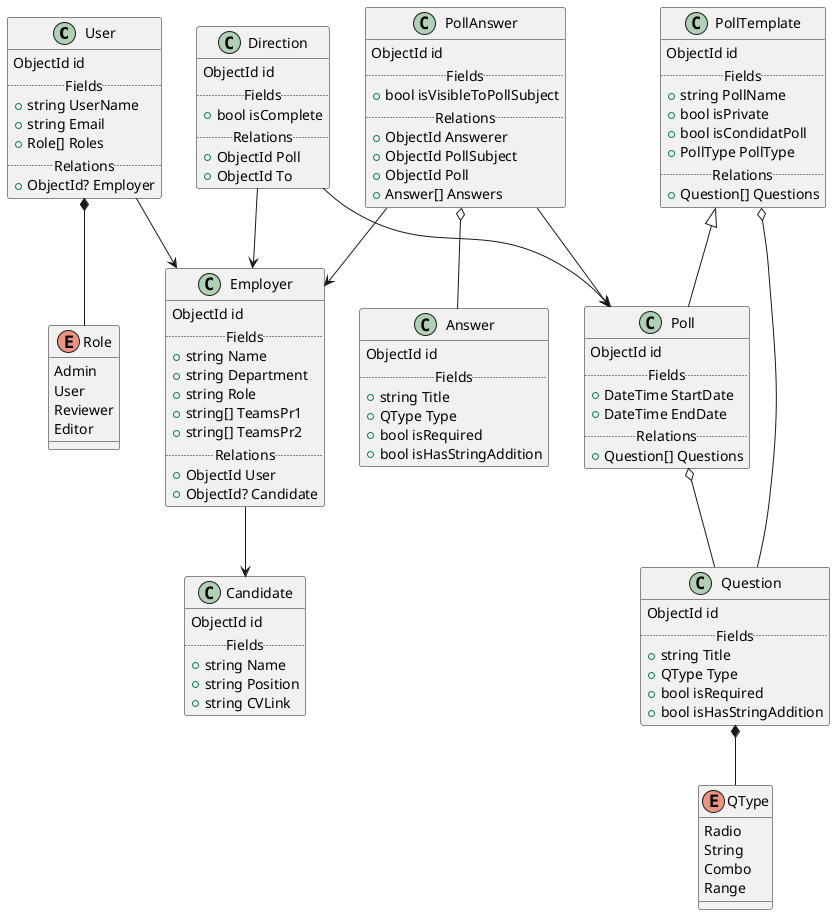 @startuml models

class User {
  ObjectId id
  .. Fields ..
  +string UserName
  +string Email
  +Role[] Roles
  .. Relations ..
  +ObjectId? Employer
}
User *-- Role
User --> Employer

class Employer {
  ObjectId id
  .. Fields ..
  +string Name
  +string Department
  +string Role
  +string[] TeamsPr1
  +string[] TeamsPr2
  .. Relations ..
  +ObjectId User
  +ObjectId? Candidate
}
Employer --> Candidate

class Candidate {
  ObjectId id
  .. Fields ..
  +string Name
  +string Position
  +string CVLink
}

class PollTemplate {
  ObjectId id
  .. Fields ..
  +string PollName
  +bool isPrivate
  +bool isCondidatPoll
  +PollType PollType
  .. Relations ..
  +Question[] Questions
}
PollTemplate o-- Question

class Poll {
  ObjectId id
  .. Fields ..
  +DateTime StartDate
  +DateTime EndDate
  .. Relations ..
  +Question[] Questions
}
Poll o-- Question
PollTemplate <|-- Poll

class Question {
  ObjectId id
  .. Fields ..
  +string Title
  +QType Type
  +bool isRequired
  +bool isHasStringAddition
}
Question *-- QType

class PollAnswer {
  ObjectId id
  .. Fields ..
  +bool isVisibleToPollSubject
  .. Relations ..
  +ObjectId Answerer
  +ObjectId PollSubject
  +ObjectId Poll
  +Answer[] Answers
}
PollAnswer o-- Answer
PollAnswer --> Employer
PollAnswer --> Poll

class Answer {
  ObjectId id
  .. Fields ..
  +string Title
  +QType Type
  +bool isRequired
  +bool isHasStringAddition
}

class Direction {
  ObjectId id
  .. Fields ..
  +bool isComplete
  .. Relations ..
  +ObjectId Poll
  +ObjectId To
}
Direction --> Employer
Direction --> Poll

enum QType {
  Radio
  String
  Combo
  Range
}

enum Role {
  Admin
  User
  Reviewer
  Editor
}

@enduml